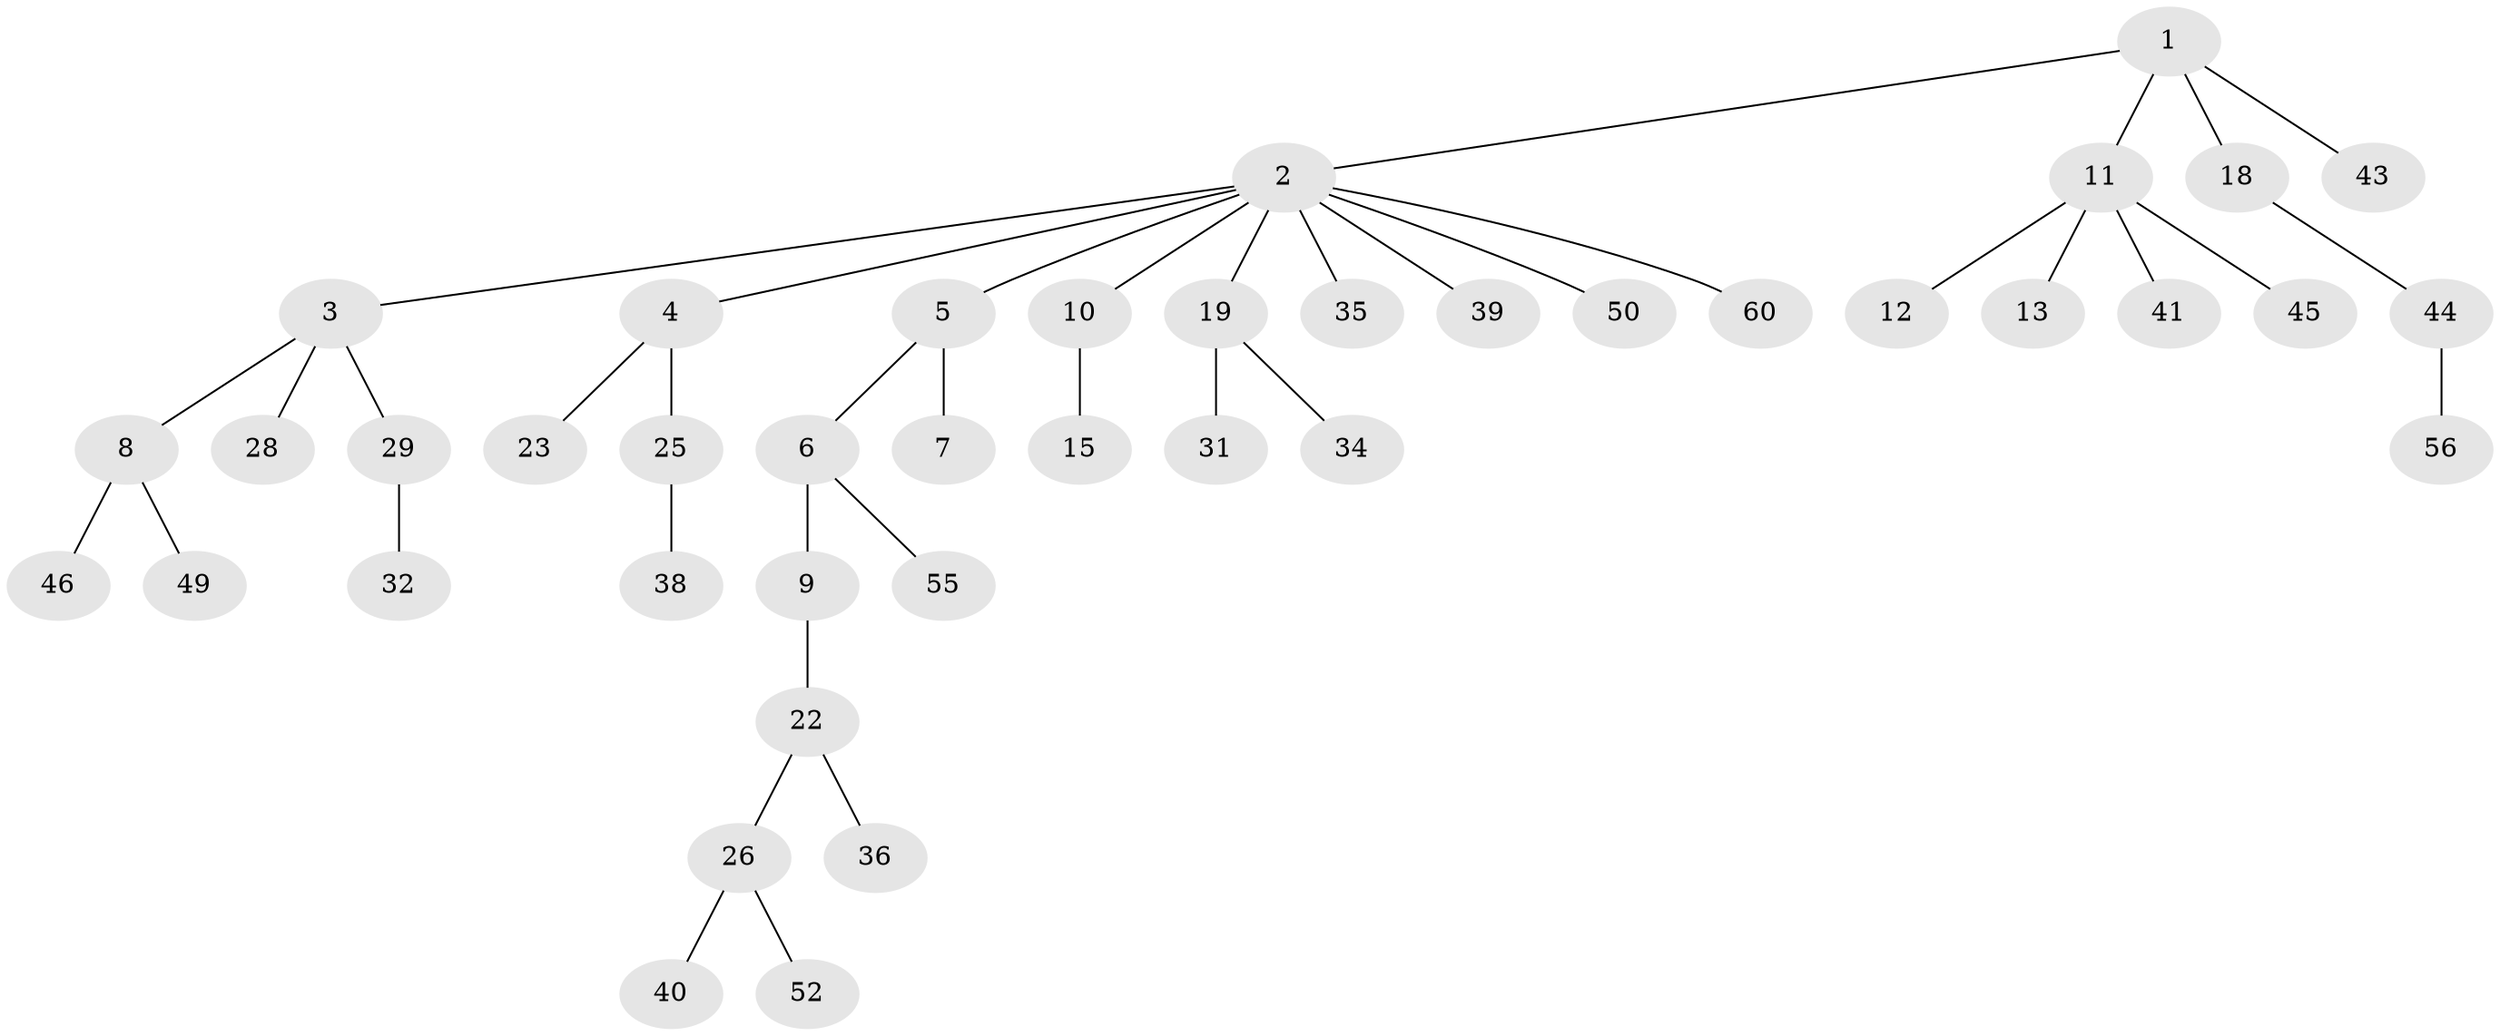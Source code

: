 // original degree distribution, {4: 0.08196721311475409, 11: 0.01639344262295082, 5: 0.01639344262295082, 3: 0.13114754098360656, 1: 0.5245901639344263, 2: 0.22950819672131148}
// Generated by graph-tools (version 1.1) at 2025/11/02/27/25 16:11:25]
// undirected, 41 vertices, 40 edges
graph export_dot {
graph [start="1"]
  node [color=gray90,style=filled];
  1 [super="+24"];
  2 [super="+33"];
  3 [super="+37"];
  4 [super="+14"];
  5 [super="+47"];
  6 [super="+16"];
  7;
  8 [super="+42"];
  9 [super="+59"];
  10;
  11 [super="+17"];
  12;
  13;
  15 [super="+21"];
  18;
  19 [super="+20"];
  22;
  23;
  25 [super="+30"];
  26 [super="+27"];
  28;
  29 [super="+57"];
  31;
  32;
  34;
  35 [super="+48"];
  36 [super="+61"];
  38;
  39;
  40;
  41;
  43 [super="+51"];
  44 [super="+53"];
  45 [super="+58"];
  46;
  49 [super="+54"];
  50;
  52;
  55;
  56;
  60;
  1 -- 2;
  1 -- 11;
  1 -- 18;
  1 -- 43;
  2 -- 3;
  2 -- 4;
  2 -- 5;
  2 -- 10;
  2 -- 19;
  2 -- 35;
  2 -- 39;
  2 -- 50;
  2 -- 60;
  3 -- 8;
  3 -- 28;
  3 -- 29;
  4 -- 23;
  4 -- 25;
  5 -- 6;
  5 -- 7;
  6 -- 9;
  6 -- 55;
  8 -- 49;
  8 -- 46;
  9 -- 22;
  10 -- 15;
  11 -- 12;
  11 -- 13;
  11 -- 41;
  11 -- 45;
  18 -- 44;
  19 -- 31;
  19 -- 34;
  22 -- 26;
  22 -- 36;
  25 -- 38;
  26 -- 40;
  26 -- 52;
  29 -- 32;
  44 -- 56;
}
